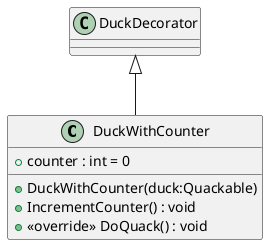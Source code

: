 @startuml
class DuckWithCounter {
    + counter : int = 0
    + DuckWithCounter(duck:Quackable)
    + IncrementCounter() : void
    + <<override>> DoQuack() : void
}
DuckDecorator <|-- DuckWithCounter
@enduml
